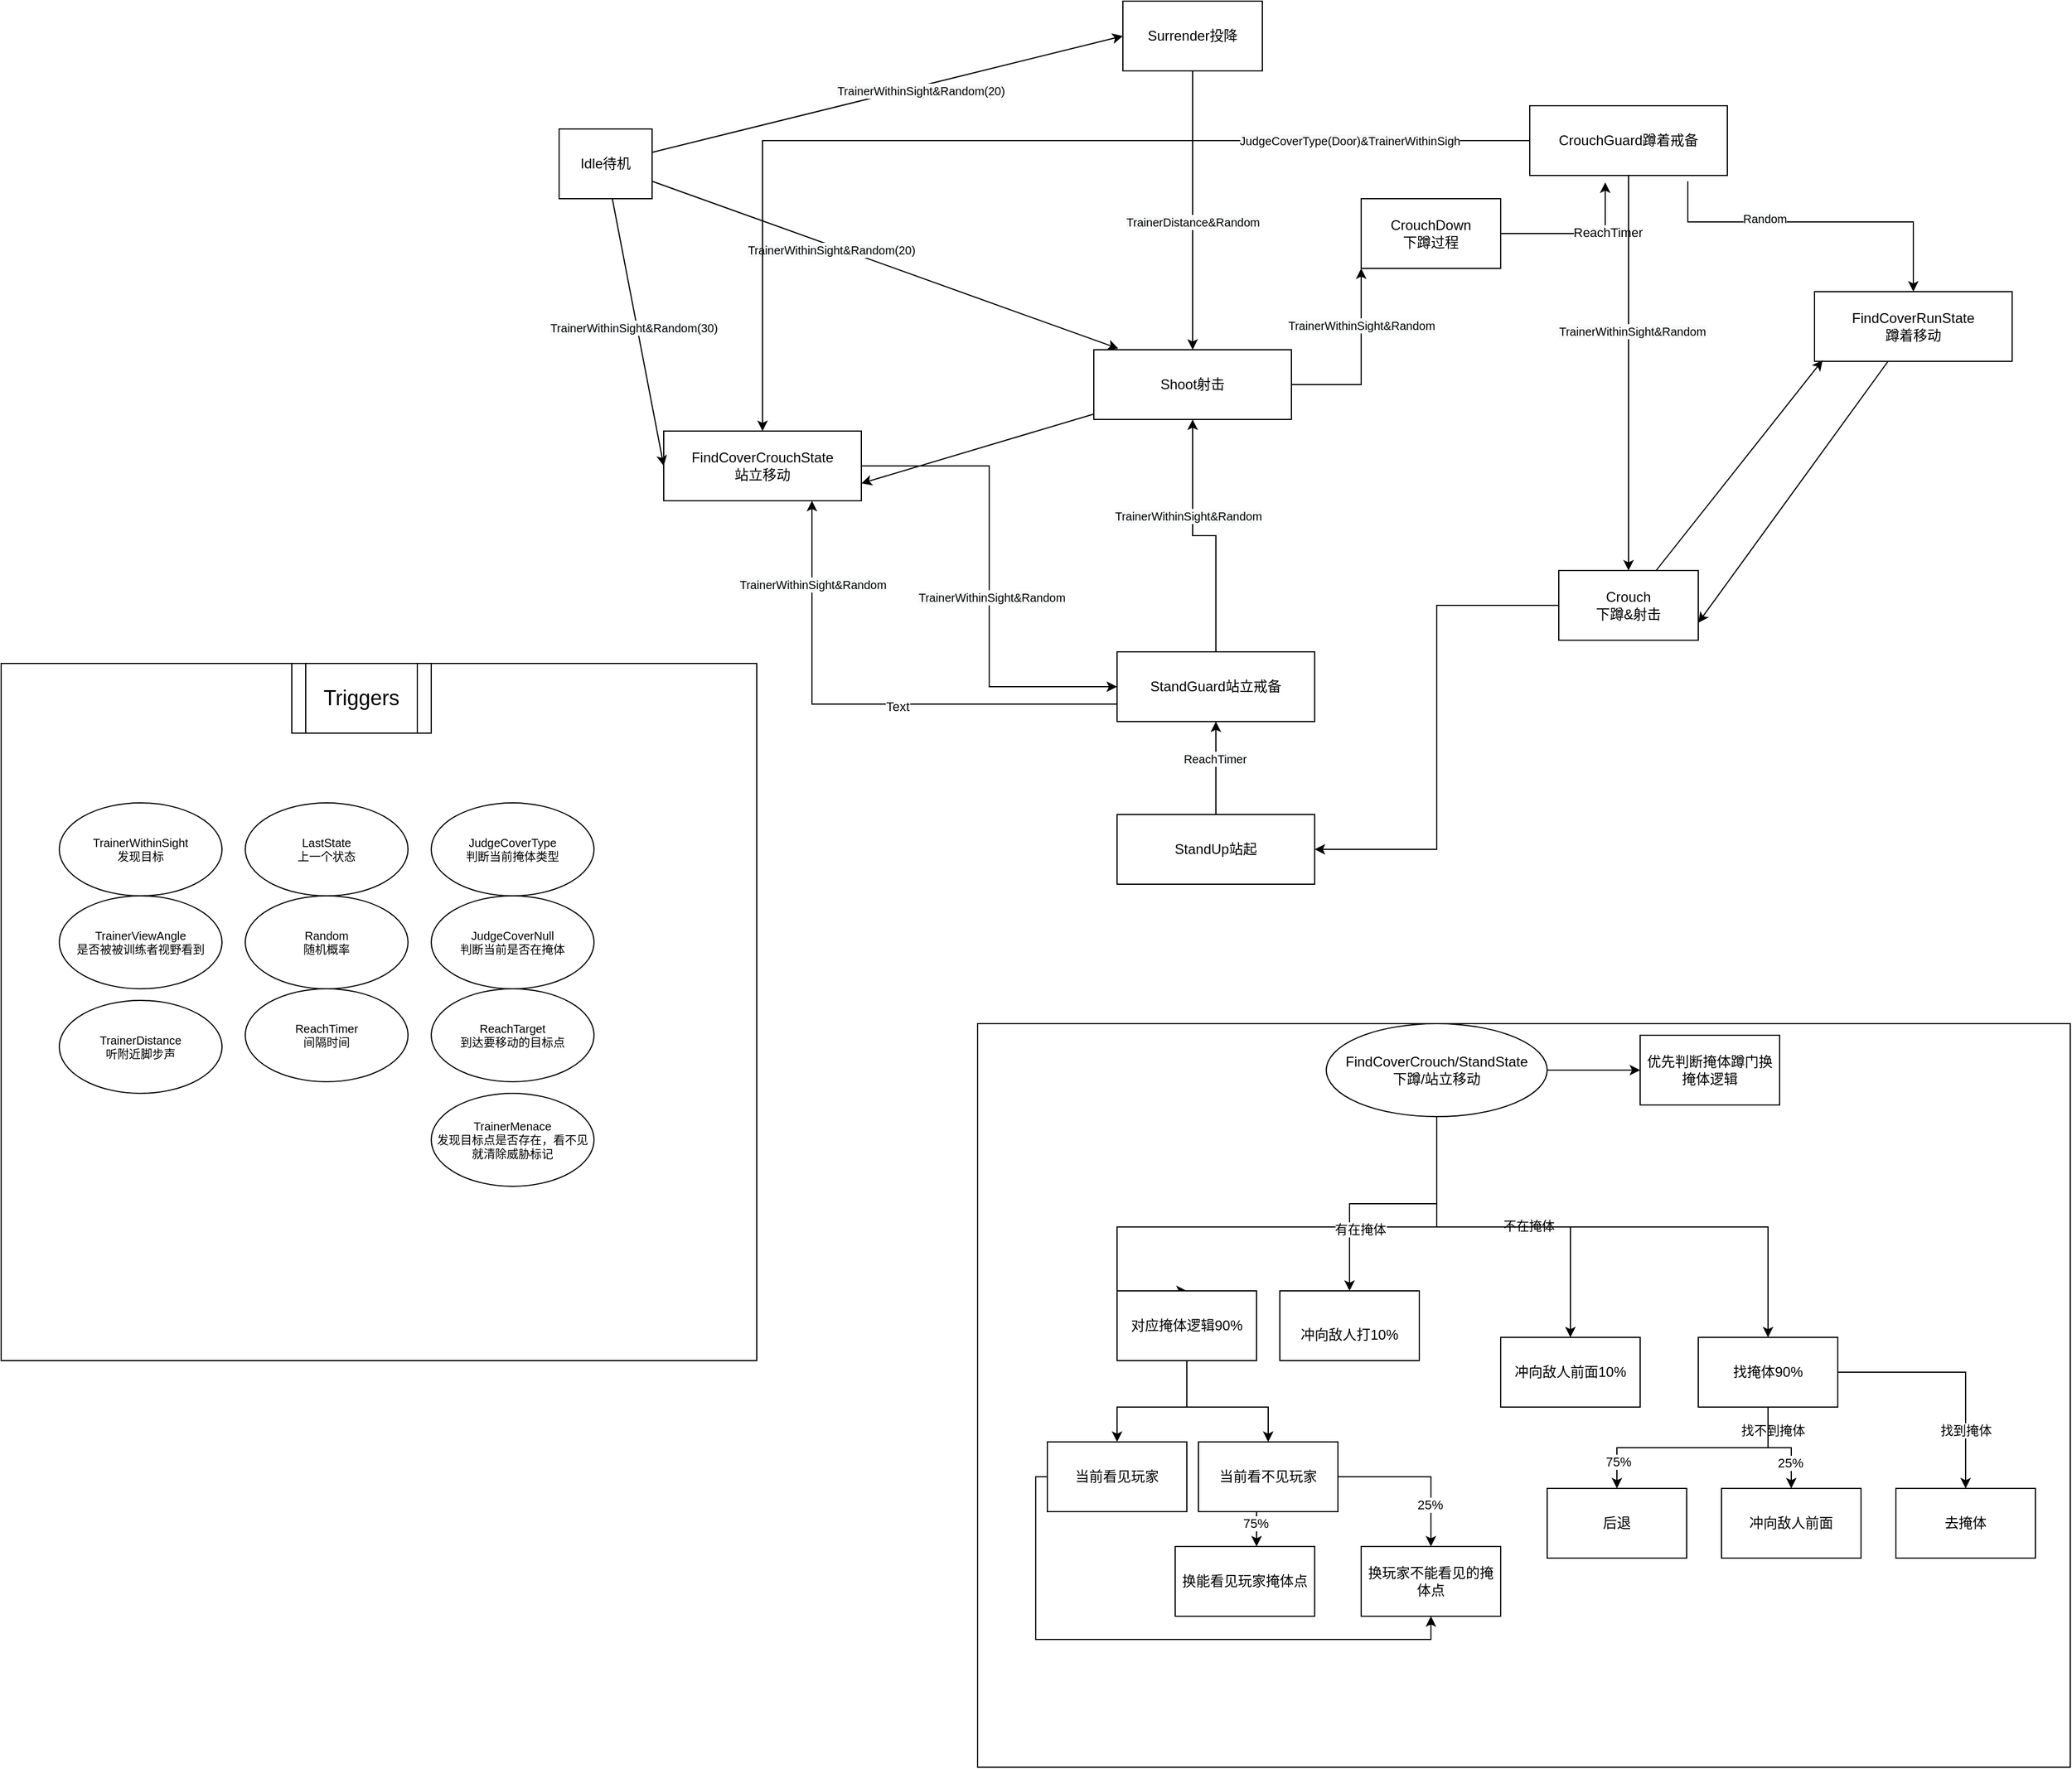 <mxfile version="17.4.6" type="github">
  <diagram id="txYS68oM8L8IoYxhN3mP" name="第 1 页">
    <mxGraphModel dx="1185" dy="743" grid="1" gridSize="10" guides="1" tooltips="1" connect="1" arrows="1" fold="1" page="1" pageScale="1" pageWidth="5000" pageHeight="5000" math="0" shadow="0">
      <root>
        <mxCell id="0" />
        <mxCell id="1" parent="0" />
        <mxCell id="Dw9Zfhu1xi2oYvi9SeaP-52" style="edgeStyle=orthogonalEdgeStyle;rounded=0;orthogonalLoop=1;jettySize=auto;html=1;exitX=1;exitY=0.5;exitDx=0;exitDy=0;entryX=0.382;entryY=1.1;entryDx=0;entryDy=0;entryPerimeter=0;" parent="1" source="KtS-W3OxPsB-stWvo-86-1" target="Dw9Zfhu1xi2oYvi9SeaP-51" edge="1">
          <mxGeometry relative="1" as="geometry" />
        </mxCell>
        <mxCell id="Dw9Zfhu1xi2oYvi9SeaP-69" value="ReachTimer" style="edgeLabel;html=1;align=center;verticalAlign=middle;resizable=0;points=[];" parent="Dw9Zfhu1xi2oYvi9SeaP-52" vertex="1" connectable="0">
          <mxGeometry x="0.356" y="-2" relative="1" as="geometry">
            <mxPoint as="offset" />
          </mxGeometry>
        </mxCell>
        <mxCell id="KtS-W3OxPsB-stWvo-86-1" value="CrouchDown&lt;br&gt;下蹲过程" style="rounded=0;whiteSpace=wrap;html=1;" parent="1" vertex="1">
          <mxGeometry x="2230" y="290" width="120" height="60" as="geometry" />
        </mxCell>
        <mxCell id="KtS-W3OxPsB-stWvo-86-177" value="" style="group" parent="1" vertex="1" connectable="0">
          <mxGeometry x="1060" y="690" width="650" height="600" as="geometry" />
        </mxCell>
        <mxCell id="KtS-W3OxPsB-stWvo-86-2" value="" style="rounded=0;whiteSpace=wrap;html=1;" parent="KtS-W3OxPsB-stWvo-86-177" vertex="1">
          <mxGeometry width="650" height="600" as="geometry" />
        </mxCell>
        <mxCell id="KtS-W3OxPsB-stWvo-86-179" value="&lt;span style=&quot;font-size: 10px&quot;&gt;TrainerWithinSight&lt;/span&gt;&lt;br&gt;&lt;span style=&quot;font-size: 10px&quot;&gt;发现目标&lt;/span&gt;" style="ellipse;whiteSpace=wrap;html=1;fontSize=10;" parent="KtS-W3OxPsB-stWvo-86-177" vertex="1">
          <mxGeometry x="50" y="120" width="140" height="80" as="geometry" />
        </mxCell>
        <mxCell id="Dw9Zfhu1xi2oYvi9SeaP-1" value="&lt;span style=&quot;font-size: 10px&quot;&gt;TrainerViewAngle&lt;br&gt;是否被被训练者视野看到&lt;br&gt;&lt;/span&gt;" style="ellipse;whiteSpace=wrap;html=1;fontSize=10;" parent="KtS-W3OxPsB-stWvo-86-177" vertex="1">
          <mxGeometry x="50" y="200" width="140" height="80" as="geometry" />
        </mxCell>
        <mxCell id="Dw9Zfhu1xi2oYvi9SeaP-3" value="&lt;span style=&quot;font-size: 10px&quot;&gt;TrainerDistance&lt;/span&gt;&lt;br&gt;听附近脚步声" style="ellipse;whiteSpace=wrap;html=1;fontSize=10;" parent="KtS-W3OxPsB-stWvo-86-177" vertex="1">
          <mxGeometry x="50" y="290" width="140" height="80" as="geometry" />
        </mxCell>
        <mxCell id="Dw9Zfhu1xi2oYvi9SeaP-4" value="&lt;span style=&quot;font-size: 10px&quot;&gt;LastState&lt;br&gt;&lt;/span&gt;上一个状态" style="ellipse;whiteSpace=wrap;html=1;fontSize=10;" parent="KtS-W3OxPsB-stWvo-86-177" vertex="1">
          <mxGeometry x="210" y="120" width="140" height="80" as="geometry" />
        </mxCell>
        <mxCell id="Dw9Zfhu1xi2oYvi9SeaP-5" value="&lt;span style=&quot;font-size: 10px&quot;&gt;JudgeCoverType&lt;br&gt;判断当前掩体类型&lt;br&gt;&lt;/span&gt;" style="ellipse;whiteSpace=wrap;html=1;fontSize=10;" parent="KtS-W3OxPsB-stWvo-86-177" vertex="1">
          <mxGeometry x="370" y="120" width="140" height="80" as="geometry" />
        </mxCell>
        <mxCell id="Dw9Zfhu1xi2oYvi9SeaP-6" value="&lt;span style=&quot;font-size: 10px&quot;&gt;JudgeCoverNull&lt;br&gt;&lt;/span&gt;判断当前是否在掩体" style="ellipse;whiteSpace=wrap;html=1;fontSize=10;" parent="KtS-W3OxPsB-stWvo-86-177" vertex="1">
          <mxGeometry x="370" y="200" width="140" height="80" as="geometry" />
        </mxCell>
        <mxCell id="Dw9Zfhu1xi2oYvi9SeaP-7" value="&lt;span style=&quot;font-size: 10px&quot;&gt;Random&lt;br&gt;随机概率&lt;br&gt;&lt;/span&gt;" style="ellipse;whiteSpace=wrap;html=1;fontSize=10;" parent="KtS-W3OxPsB-stWvo-86-177" vertex="1">
          <mxGeometry x="210" y="200" width="140" height="80" as="geometry" />
        </mxCell>
        <mxCell id="Dw9Zfhu1xi2oYvi9SeaP-8" value="&lt;span style=&quot;font-size: 10px&quot;&gt;ReachTimer&lt;br&gt;&lt;/span&gt;间隔时间" style="ellipse;whiteSpace=wrap;html=1;fontSize=10;" parent="KtS-W3OxPsB-stWvo-86-177" vertex="1">
          <mxGeometry x="210" y="280" width="140" height="80" as="geometry" />
        </mxCell>
        <mxCell id="Dw9Zfhu1xi2oYvi9SeaP-9" value="&lt;span style=&quot;font-size: 10px&quot;&gt;ReachTarget&lt;br&gt;到达要移动的目标点&lt;br&gt;&lt;/span&gt;" style="ellipse;whiteSpace=wrap;html=1;fontSize=10;" parent="KtS-W3OxPsB-stWvo-86-177" vertex="1">
          <mxGeometry x="370" y="280" width="140" height="80" as="geometry" />
        </mxCell>
        <mxCell id="KtS-W3OxPsB-stWvo-86-176" value="Triggers" style="shape=process;whiteSpace=wrap;html=1;backgroundOutline=1;fontSize=18;" parent="KtS-W3OxPsB-stWvo-86-177" vertex="1">
          <mxGeometry x="250" width="120" height="60" as="geometry" />
        </mxCell>
        <mxCell id="C9FFADDVi4LMFhc3g_O2-1" value="&lt;span style=&quot;font-size: 10px&quot;&gt;TrainerMenace&lt;br&gt;&lt;/span&gt;发现目标点是否存在，看不见就清除威胁标记" style="ellipse;whiteSpace=wrap;html=1;fontSize=10;" vertex="1" parent="KtS-W3OxPsB-stWvo-86-177">
          <mxGeometry x="370" y="370" width="140" height="80" as="geometry" />
        </mxCell>
        <mxCell id="Dw9Zfhu1xi2oYvi9SeaP-24" style="edgeStyle=none;rounded=0;orthogonalLoop=1;jettySize=auto;html=1;entryX=0.124;entryY=-0.017;entryDx=0;entryDy=0;exitX=1;exitY=0.75;exitDx=0;exitDy=0;entryPerimeter=0;" parent="1" source="Dw9Zfhu1xi2oYvi9SeaP-12" target="Dw9Zfhu1xi2oYvi9SeaP-17" edge="1">
          <mxGeometry relative="1" as="geometry" />
        </mxCell>
        <mxCell id="Dw9Zfhu1xi2oYvi9SeaP-30" value="&lt;span style=&quot;font-size: 10px ; background-color: rgb(248 , 249 , 250)&quot;&gt;TrainerWithinSight&amp;amp;Random(20)&lt;/span&gt;" style="edgeLabel;html=1;align=center;verticalAlign=middle;resizable=0;points=[];" parent="Dw9Zfhu1xi2oYvi9SeaP-24" vertex="1" connectable="0">
          <mxGeometry x="-0.228" y="-3" relative="1" as="geometry">
            <mxPoint as="offset" />
          </mxGeometry>
        </mxCell>
        <mxCell id="Dw9Zfhu1xi2oYvi9SeaP-27" style="edgeStyle=none;rounded=0;orthogonalLoop=1;jettySize=auto;html=1;entryX=0;entryY=0.5;entryDx=0;entryDy=0;" parent="1" source="Dw9Zfhu1xi2oYvi9SeaP-12" target="Dw9Zfhu1xi2oYvi9SeaP-15" edge="1">
          <mxGeometry relative="1" as="geometry" />
        </mxCell>
        <mxCell id="Dw9Zfhu1xi2oYvi9SeaP-46" value="&lt;span style=&quot;font-size: 10px ; background-color: rgb(248 , 249 , 250)&quot;&gt;TrainerWithinSight&amp;amp;Random(20)&lt;/span&gt;" style="edgeLabel;html=1;align=center;verticalAlign=middle;resizable=0;points=[];" parent="Dw9Zfhu1xi2oYvi9SeaP-27" vertex="1" connectable="0">
          <mxGeometry x="0.137" y="-4" relative="1" as="geometry">
            <mxPoint as="offset" />
          </mxGeometry>
        </mxCell>
        <mxCell id="Dw9Zfhu1xi2oYvi9SeaP-12" value="Idle待机" style="rounded=0;whiteSpace=wrap;html=1;" parent="1" vertex="1">
          <mxGeometry x="1540" y="230" width="80" height="60" as="geometry" />
        </mxCell>
        <mxCell id="Vj8TcS758Ldo8U_q7TWz-50" style="edgeStyle=orthogonalEdgeStyle;rounded=0;orthogonalLoop=1;jettySize=auto;html=1;entryX=0;entryY=0.5;entryDx=0;entryDy=0;" parent="1" source="Dw9Zfhu1xi2oYvi9SeaP-13" target="Dw9Zfhu1xi2oYvi9SeaP-43" edge="1">
          <mxGeometry relative="1" as="geometry" />
        </mxCell>
        <mxCell id="ONKNyqT77RW5py5B8B6C-1" value="&lt;span style=&quot;font-size: 10px ; background-color: rgb(248 , 249 , 250)&quot;&gt;TrainerWithinSight&amp;amp;Random&lt;/span&gt;" style="edgeLabel;html=1;align=center;verticalAlign=middle;resizable=0;points=[];" parent="Vj8TcS758Ldo8U_q7TWz-50" vertex="1" connectable="0">
          <mxGeometry x="0.087" y="2" relative="1" as="geometry">
            <mxPoint as="offset" />
          </mxGeometry>
        </mxCell>
        <mxCell id="Dw9Zfhu1xi2oYvi9SeaP-13" value="FindCoverCrouchState&lt;br&gt;站立移动" style="rounded=0;whiteSpace=wrap;html=1;" parent="1" vertex="1">
          <mxGeometry x="1630" y="490" width="170" height="60" as="geometry" />
        </mxCell>
        <mxCell id="uggxmC6ZvC49vaSI65Qw-5" style="edgeStyle=none;rounded=0;orthogonalLoop=1;jettySize=auto;html=1;entryX=1;entryY=0.75;entryDx=0;entryDy=0;" parent="1" source="Dw9Zfhu1xi2oYvi9SeaP-14" target="Dw9Zfhu1xi2oYvi9SeaP-18" edge="1">
          <mxGeometry relative="1" as="geometry" />
        </mxCell>
        <mxCell id="Dw9Zfhu1xi2oYvi9SeaP-14" value="FindCoverRunState&lt;br&gt;蹲着移动" style="rounded=0;whiteSpace=wrap;html=1;" parent="1" vertex="1">
          <mxGeometry x="2620" y="370" width="170" height="60" as="geometry" />
        </mxCell>
        <mxCell id="Dw9Zfhu1xi2oYvi9SeaP-56" style="edgeStyle=orthogonalEdgeStyle;rounded=0;orthogonalLoop=1;jettySize=auto;html=1;exitX=0.5;exitY=1;exitDx=0;exitDy=0;" parent="1" source="Dw9Zfhu1xi2oYvi9SeaP-15" target="Dw9Zfhu1xi2oYvi9SeaP-17" edge="1">
          <mxGeometry relative="1" as="geometry" />
        </mxCell>
        <mxCell id="Dw9Zfhu1xi2oYvi9SeaP-58" value="&lt;span style=&quot;font-size: 10px ; background-color: rgb(248 , 249 , 250)&quot;&gt;TrainerDistance&amp;amp;Random&lt;/span&gt;" style="edgeLabel;html=1;align=center;verticalAlign=middle;resizable=0;points=[];" parent="Dw9Zfhu1xi2oYvi9SeaP-56" vertex="1" connectable="0">
          <mxGeometry x="-0.33" y="-3" relative="1" as="geometry">
            <mxPoint x="3" y="49" as="offset" />
          </mxGeometry>
        </mxCell>
        <mxCell id="Dw9Zfhu1xi2oYvi9SeaP-15" value="Surrender投降" style="rounded=0;whiteSpace=wrap;html=1;" parent="1" vertex="1">
          <mxGeometry x="2025" y="120" width="120" height="60" as="geometry" />
        </mxCell>
        <mxCell id="Dw9Zfhu1xi2oYvi9SeaP-49" style="rounded=0;orthogonalLoop=1;jettySize=auto;html=1;entryX=1;entryY=0.75;entryDx=0;entryDy=0;" parent="1" source="Dw9Zfhu1xi2oYvi9SeaP-17" target="Dw9Zfhu1xi2oYvi9SeaP-13" edge="1">
          <mxGeometry relative="1" as="geometry">
            <Array as="points" />
          </mxGeometry>
        </mxCell>
        <mxCell id="Dw9Zfhu1xi2oYvi9SeaP-50" style="edgeStyle=orthogonalEdgeStyle;rounded=0;orthogonalLoop=1;jettySize=auto;html=1;entryX=0;entryY=1;entryDx=0;entryDy=0;" parent="1" source="Dw9Zfhu1xi2oYvi9SeaP-17" target="KtS-W3OxPsB-stWvo-86-1" edge="1">
          <mxGeometry relative="1" as="geometry" />
        </mxCell>
        <mxCell id="Dw9Zfhu1xi2oYvi9SeaP-68" value="&lt;span style=&quot;font-size: 10px ; background-color: rgb(248 , 249 , 250)&quot;&gt;TrainerWithinSight&amp;amp;Random&lt;/span&gt;" style="edgeLabel;html=1;align=center;verticalAlign=middle;resizable=0;points=[];" parent="Dw9Zfhu1xi2oYvi9SeaP-50" vertex="1" connectable="0">
          <mxGeometry x="-0.078" y="-5" relative="1" as="geometry">
            <mxPoint x="-5" y="-37" as="offset" />
          </mxGeometry>
        </mxCell>
        <mxCell id="Dw9Zfhu1xi2oYvi9SeaP-17" value="Shoot射击" style="rounded=0;whiteSpace=wrap;html=1;" parent="1" vertex="1">
          <mxGeometry x="2000" y="420" width="170" height="60" as="geometry" />
        </mxCell>
        <mxCell id="Dw9Zfhu1xi2oYvi9SeaP-41" style="edgeStyle=orthogonalEdgeStyle;rounded=0;orthogonalLoop=1;jettySize=auto;html=1;entryX=1;entryY=0.5;entryDx=0;entryDy=0;" parent="1" source="Dw9Zfhu1xi2oYvi9SeaP-18" target="Dw9Zfhu1xi2oYvi9SeaP-40" edge="1">
          <mxGeometry relative="1" as="geometry" />
        </mxCell>
        <mxCell id="uggxmC6ZvC49vaSI65Qw-4" style="edgeStyle=none;rounded=0;orthogonalLoop=1;jettySize=auto;html=1;entryX=0.041;entryY=0.983;entryDx=0;entryDy=0;entryPerimeter=0;" parent="1" source="Dw9Zfhu1xi2oYvi9SeaP-18" target="Dw9Zfhu1xi2oYvi9SeaP-14" edge="1">
          <mxGeometry relative="1" as="geometry" />
        </mxCell>
        <mxCell id="Dw9Zfhu1xi2oYvi9SeaP-18" value="Crouch&lt;br&gt;下蹲&amp;amp;射击" style="rounded=0;whiteSpace=wrap;html=1;" parent="1" vertex="1">
          <mxGeometry x="2400" y="610" width="120" height="60" as="geometry" />
        </mxCell>
        <mxCell id="Dw9Zfhu1xi2oYvi9SeaP-53" style="edgeStyle=orthogonalEdgeStyle;rounded=0;orthogonalLoop=1;jettySize=auto;html=1;entryX=0.5;entryY=1;entryDx=0;entryDy=0;" parent="1" source="Dw9Zfhu1xi2oYvi9SeaP-40" target="Dw9Zfhu1xi2oYvi9SeaP-43" edge="1">
          <mxGeometry relative="1" as="geometry" />
        </mxCell>
        <mxCell id="Dw9Zfhu1xi2oYvi9SeaP-59" value="&lt;span style=&quot;font-size: 10px ; background-color: rgb(248 , 249 , 250)&quot;&gt;ReachTimer&lt;/span&gt;" style="edgeLabel;html=1;align=center;verticalAlign=middle;resizable=0;points=[];" parent="Dw9Zfhu1xi2oYvi9SeaP-53" vertex="1" connectable="0">
          <mxGeometry x="0.2" y="1" relative="1" as="geometry">
            <mxPoint as="offset" />
          </mxGeometry>
        </mxCell>
        <mxCell id="Dw9Zfhu1xi2oYvi9SeaP-40" value="StandUp站起" style="rounded=0;whiteSpace=wrap;html=1;" parent="1" vertex="1">
          <mxGeometry x="2020" y="820" width="170" height="60" as="geometry" />
        </mxCell>
        <mxCell id="Dw9Zfhu1xi2oYvi9SeaP-54" style="edgeStyle=orthogonalEdgeStyle;rounded=0;orthogonalLoop=1;jettySize=auto;html=1;entryX=0.5;entryY=1;entryDx=0;entryDy=0;" parent="1" source="Dw9Zfhu1xi2oYvi9SeaP-43" target="Dw9Zfhu1xi2oYvi9SeaP-17" edge="1">
          <mxGeometry relative="1" as="geometry" />
        </mxCell>
        <mxCell id="Dw9Zfhu1xi2oYvi9SeaP-65" value="&lt;span style=&quot;font-size: 10px ; background-color: rgb(248 , 249 , 250)&quot;&gt;TrainerWithinSight&amp;amp;Random&lt;/span&gt;" style="edgeLabel;html=1;align=center;verticalAlign=middle;resizable=0;points=[];" parent="Dw9Zfhu1xi2oYvi9SeaP-54" vertex="1" connectable="0">
          <mxGeometry x="0.244" y="4" relative="1" as="geometry">
            <mxPoint as="offset" />
          </mxGeometry>
        </mxCell>
        <mxCell id="Dw9Zfhu1xi2oYvi9SeaP-63" style="edgeStyle=orthogonalEdgeStyle;rounded=0;orthogonalLoop=1;jettySize=auto;html=1;entryX=0.75;entryY=1;entryDx=0;entryDy=0;exitX=0;exitY=0.75;exitDx=0;exitDy=0;" parent="1" source="Dw9Zfhu1xi2oYvi9SeaP-43" target="Dw9Zfhu1xi2oYvi9SeaP-13" edge="1">
          <mxGeometry relative="1" as="geometry" />
        </mxCell>
        <mxCell id="ONKNyqT77RW5py5B8B6C-2" value="Text" style="edgeLabel;html=1;align=center;verticalAlign=middle;resizable=0;points=[];" parent="Dw9Zfhu1xi2oYvi9SeaP-63" vertex="1" connectable="0">
          <mxGeometry x="-0.134" y="2" relative="1" as="geometry">
            <mxPoint as="offset" />
          </mxGeometry>
        </mxCell>
        <mxCell id="ONKNyqT77RW5py5B8B6C-3" value="&lt;span style=&quot;font-size: 10px ; background-color: rgb(248 , 249 , 250)&quot;&gt;TrainerWithinSight&amp;amp;Random&lt;/span&gt;" style="edgeLabel;html=1;align=center;verticalAlign=middle;resizable=0;points=[];" parent="Dw9Zfhu1xi2oYvi9SeaP-63" vertex="1" connectable="0">
          <mxGeometry x="0.674" relative="1" as="geometry">
            <mxPoint as="offset" />
          </mxGeometry>
        </mxCell>
        <mxCell id="Dw9Zfhu1xi2oYvi9SeaP-43" value="StandGuard站立戒备" style="rounded=0;whiteSpace=wrap;html=1;" parent="1" vertex="1">
          <mxGeometry x="2020" y="680" width="170" height="60" as="geometry" />
        </mxCell>
        <mxCell id="Dw9Zfhu1xi2oYvi9SeaP-44" value="" style="group" parent="1" vertex="1" connectable="0">
          <mxGeometry x="1790.003" y="470.002" as="geometry" />
        </mxCell>
        <mxCell id="Dw9Zfhu1xi2oYvi9SeaP-25" style="edgeStyle=none;rounded=0;orthogonalLoop=1;jettySize=auto;html=1;entryX=0;entryY=0.5;entryDx=0;entryDy=0;" parent="Dw9Zfhu1xi2oYvi9SeaP-44" source="Dw9Zfhu1xi2oYvi9SeaP-12" target="Dw9Zfhu1xi2oYvi9SeaP-13" edge="1">
          <mxGeometry relative="1" as="geometry" />
        </mxCell>
        <mxCell id="Dw9Zfhu1xi2oYvi9SeaP-45" value="&lt;span style=&quot;font-size: 10px ; background-color: rgb(248 , 249 , 250)&quot;&gt;TrainerWithinSight&amp;amp;Random(30)&lt;/span&gt;" style="edgeLabel;html=1;align=center;verticalAlign=middle;resizable=0;points=[];" parent="Dw9Zfhu1xi2oYvi9SeaP-25" vertex="1" connectable="0">
          <mxGeometry x="-0.043" y="-3" relative="1" as="geometry">
            <mxPoint as="offset" />
          </mxGeometry>
        </mxCell>
        <mxCell id="Dw9Zfhu1xi2oYvi9SeaP-55" style="edgeStyle=orthogonalEdgeStyle;rounded=0;orthogonalLoop=1;jettySize=auto;html=1;entryX=0.5;entryY=0;entryDx=0;entryDy=0;" parent="1" source="Dw9Zfhu1xi2oYvi9SeaP-51" target="Dw9Zfhu1xi2oYvi9SeaP-18" edge="1">
          <mxGeometry relative="1" as="geometry" />
        </mxCell>
        <mxCell id="Dw9Zfhu1xi2oYvi9SeaP-61" value="&lt;span style=&quot;font-size: 10px ; background-color: rgb(248 , 249 , 250)&quot;&gt;TrainerWithinSight&amp;amp;Random&lt;/span&gt;" style="edgeLabel;html=1;align=center;verticalAlign=middle;resizable=0;points=[];" parent="Dw9Zfhu1xi2oYvi9SeaP-55" vertex="1" connectable="0">
          <mxGeometry x="-0.214" y="2" relative="1" as="geometry">
            <mxPoint x="1" as="offset" />
          </mxGeometry>
        </mxCell>
        <mxCell id="Dw9Zfhu1xi2oYvi9SeaP-60" style="edgeStyle=orthogonalEdgeStyle;rounded=0;orthogonalLoop=1;jettySize=auto;html=1;entryX=0.5;entryY=0;entryDx=0;entryDy=0;exitX=0.8;exitY=1.083;exitDx=0;exitDy=0;exitPerimeter=0;" parent="1" source="Dw9Zfhu1xi2oYvi9SeaP-51" target="Dw9Zfhu1xi2oYvi9SeaP-14" edge="1">
          <mxGeometry relative="1" as="geometry">
            <Array as="points">
              <mxPoint x="2511" y="310" />
              <mxPoint x="2705" y="310" />
            </Array>
          </mxGeometry>
        </mxCell>
        <mxCell id="Dw9Zfhu1xi2oYvi9SeaP-62" value="&lt;span style=&quot;font-size: 10px ; background-color: rgb(248 , 249 , 250)&quot;&gt;Random&lt;/span&gt;" style="edgeLabel;html=1;align=center;verticalAlign=middle;resizable=0;points=[];" parent="Dw9Zfhu1xi2oYvi9SeaP-60" vertex="1" connectable="0">
          <mxGeometry x="-0.3" y="3" relative="1" as="geometry">
            <mxPoint as="offset" />
          </mxGeometry>
        </mxCell>
        <mxCell id="Dw9Zfhu1xi2oYvi9SeaP-71" style="edgeStyle=orthogonalEdgeStyle;rounded=0;orthogonalLoop=1;jettySize=auto;html=1;" parent="1" source="Dw9Zfhu1xi2oYvi9SeaP-51" target="Dw9Zfhu1xi2oYvi9SeaP-13" edge="1">
          <mxGeometry relative="1" as="geometry" />
        </mxCell>
        <mxCell id="Dw9Zfhu1xi2oYvi9SeaP-73" value="&lt;span style=&quot;font-size: 10px ; background-color: rgb(248 , 249 , 250)&quot;&gt;JudgeCoverType(Door)&amp;amp;&lt;/span&gt;&lt;span style=&quot;font-size: 10px ; background-color: rgb(248 , 249 , 250)&quot;&gt;TrainerWithinSigh&lt;/span&gt;" style="edgeLabel;html=1;align=center;verticalAlign=middle;resizable=0;points=[];" parent="Dw9Zfhu1xi2oYvi9SeaP-71" vertex="1" connectable="0">
          <mxGeometry x="-0.453" y="3" relative="1" as="geometry">
            <mxPoint x="94" y="-3" as="offset" />
          </mxGeometry>
        </mxCell>
        <mxCell id="Dw9Zfhu1xi2oYvi9SeaP-51" value="CrouchGuard蹲着戒备" style="rounded=0;whiteSpace=wrap;html=1;" parent="1" vertex="1">
          <mxGeometry x="2375" y="210" width="170" height="60" as="geometry" />
        </mxCell>
        <mxCell id="Vj8TcS758Ldo8U_q7TWz-3" value="" style="group" parent="1" vertex="1" connectable="0">
          <mxGeometry x="1900" y="1000" width="940" height="640" as="geometry" />
        </mxCell>
        <mxCell id="Vj8TcS758Ldo8U_q7TWz-1" value="" style="rounded=0;whiteSpace=wrap;html=1;" parent="Vj8TcS758Ldo8U_q7TWz-3" vertex="1">
          <mxGeometry width="940" height="640" as="geometry" />
        </mxCell>
        <mxCell id="Vj8TcS758Ldo8U_q7TWz-11" style="edgeStyle=orthogonalEdgeStyle;rounded=0;orthogonalLoop=1;jettySize=auto;html=1;" parent="Vj8TcS758Ldo8U_q7TWz-3" source="Vj8TcS758Ldo8U_q7TWz-2" target="Vj8TcS758Ldo8U_q7TWz-9" edge="1">
          <mxGeometry relative="1" as="geometry" />
        </mxCell>
        <mxCell id="Vj8TcS758Ldo8U_q7TWz-14" value="&lt;span style=&quot;background-color: rgb(248 , 249 , 250)&quot;&gt;不在掩体&lt;/span&gt;" style="edgeLabel;html=1;align=center;verticalAlign=middle;resizable=0;points=[];" parent="Vj8TcS758Ldo8U_q7TWz-11" vertex="1" connectable="0">
          <mxGeometry x="0.318" y="1" relative="1" as="geometry">
            <mxPoint x="-27" as="offset" />
          </mxGeometry>
        </mxCell>
        <mxCell id="Vj8TcS758Ldo8U_q7TWz-17" style="edgeStyle=orthogonalEdgeStyle;rounded=0;orthogonalLoop=1;jettySize=auto;html=1;" parent="Vj8TcS758Ldo8U_q7TWz-3" source="Vj8TcS758Ldo8U_q7TWz-2" target="Vj8TcS758Ldo8U_q7TWz-16" edge="1">
          <mxGeometry relative="1" as="geometry" />
        </mxCell>
        <mxCell id="Vj8TcS758Ldo8U_q7TWz-25" style="edgeStyle=orthogonalEdgeStyle;rounded=0;orthogonalLoop=1;jettySize=auto;html=1;exitX=0.5;exitY=1;exitDx=0;exitDy=0;entryX=0.5;entryY=0;entryDx=0;entryDy=0;" parent="Vj8TcS758Ldo8U_q7TWz-3" source="Vj8TcS758Ldo8U_q7TWz-2" target="Vj8TcS758Ldo8U_q7TWz-19" edge="1">
          <mxGeometry relative="1" as="geometry" />
        </mxCell>
        <mxCell id="Vj8TcS758Ldo8U_q7TWz-26" style="edgeStyle=orthogonalEdgeStyle;rounded=0;orthogonalLoop=1;jettySize=auto;html=1;entryX=0.5;entryY=0;entryDx=0;entryDy=0;exitX=0.5;exitY=1;exitDx=0;exitDy=0;" parent="Vj8TcS758Ldo8U_q7TWz-3" source="Vj8TcS758Ldo8U_q7TWz-2" target="Vj8TcS758Ldo8U_q7TWz-4" edge="1">
          <mxGeometry relative="1" as="geometry">
            <Array as="points">
              <mxPoint x="395" y="175" />
              <mxPoint x="120" y="175" />
            </Array>
          </mxGeometry>
        </mxCell>
        <mxCell id="Vj8TcS758Ldo8U_q7TWz-27" value="有在掩体" style="edgeLabel;html=1;align=center;verticalAlign=middle;resizable=0;points=[];" parent="Vj8TcS758Ldo8U_q7TWz-26" vertex="1" connectable="0">
          <mxGeometry x="-0.337" y="2" relative="1" as="geometry">
            <mxPoint as="offset" />
          </mxGeometry>
        </mxCell>
        <mxCell id="Vj8TcS758Ldo8U_q7TWz-40" style="edgeStyle=orthogonalEdgeStyle;rounded=0;orthogonalLoop=1;jettySize=auto;html=1;exitX=0.5;exitY=1;exitDx=0;exitDy=0;" parent="Vj8TcS758Ldo8U_q7TWz-3" source="Vj8TcS758Ldo8U_q7TWz-2" target="Vj8TcS758Ldo8U_q7TWz-39" edge="1">
          <mxGeometry relative="1" as="geometry" />
        </mxCell>
        <mxCell id="Vj8TcS758Ldo8U_q7TWz-2" value="&lt;span&gt;FindCoverCrouch/StandState&lt;/span&gt;&lt;br&gt;&lt;span&gt;下蹲/站立移动&lt;/span&gt;" style="ellipse;whiteSpace=wrap;html=1;" parent="Vj8TcS758Ldo8U_q7TWz-3" vertex="1">
          <mxGeometry x="300" width="190" height="80" as="geometry" />
        </mxCell>
        <mxCell id="ONKNyqT77RW5py5B8B6C-34" style="edgeStyle=orthogonalEdgeStyle;rounded=0;orthogonalLoop=1;jettySize=auto;html=1;" parent="Vj8TcS758Ldo8U_q7TWz-3" source="Vj8TcS758Ldo8U_q7TWz-4" target="ONKNyqT77RW5py5B8B6C-33" edge="1">
          <mxGeometry relative="1" as="geometry">
            <Array as="points">
              <mxPoint x="180" y="330" />
              <mxPoint x="250" y="330" />
            </Array>
          </mxGeometry>
        </mxCell>
        <mxCell id="ONKNyqT77RW5py5B8B6C-35" style="edgeStyle=orthogonalEdgeStyle;rounded=0;orthogonalLoop=1;jettySize=auto;html=1;" parent="Vj8TcS758Ldo8U_q7TWz-3" source="Vj8TcS758Ldo8U_q7TWz-4" target="ONKNyqT77RW5py5B8B6C-32" edge="1">
          <mxGeometry relative="1" as="geometry">
            <Array as="points">
              <mxPoint x="180" y="330" />
              <mxPoint x="120" y="330" />
            </Array>
          </mxGeometry>
        </mxCell>
        <mxCell id="Vj8TcS758Ldo8U_q7TWz-4" value="对应掩体逻辑90%" style="rounded=0;whiteSpace=wrap;html=1;" parent="Vj8TcS758Ldo8U_q7TWz-3" vertex="1">
          <mxGeometry x="120" y="230" width="120" height="60" as="geometry" />
        </mxCell>
        <mxCell id="Vj8TcS758Ldo8U_q7TWz-37" style="edgeStyle=orthogonalEdgeStyle;rounded=0;orthogonalLoop=1;jettySize=auto;html=1;exitX=0.5;exitY=1;exitDx=0;exitDy=0;" parent="Vj8TcS758Ldo8U_q7TWz-3" source="Vj8TcS758Ldo8U_q7TWz-39" target="Vj8TcS758Ldo8U_q7TWz-36" edge="1">
          <mxGeometry relative="1" as="geometry" />
        </mxCell>
        <mxCell id="Vj8TcS758Ldo8U_q7TWz-38" value="找不到掩体" style="edgeLabel;html=1;align=center;verticalAlign=middle;resizable=0;points=[];" parent="Vj8TcS758Ldo8U_q7TWz-37" vertex="1" connectable="0">
          <mxGeometry x="-0.237" y="-1" relative="1" as="geometry">
            <mxPoint x="45" y="-14" as="offset" />
          </mxGeometry>
        </mxCell>
        <mxCell id="Vj8TcS758Ldo8U_q7TWz-43" value="75%" style="edgeLabel;html=1;align=center;verticalAlign=middle;resizable=0;points=[];" parent="Vj8TcS758Ldo8U_q7TWz-37" vertex="1" connectable="0">
          <mxGeometry x="0.768" y="1" relative="1" as="geometry">
            <mxPoint as="offset" />
          </mxGeometry>
        </mxCell>
        <mxCell id="Vj8TcS758Ldo8U_q7TWz-9" value="冲向敌人前面10%" style="rounded=0;whiteSpace=wrap;html=1;" parent="Vj8TcS758Ldo8U_q7TWz-3" vertex="1">
          <mxGeometry x="450" y="270" width="120" height="60" as="geometry" />
        </mxCell>
        <mxCell id="Vj8TcS758Ldo8U_q7TWz-16" value="优先判断掩体蹲门换掩体逻辑" style="rounded=0;whiteSpace=wrap;html=1;" parent="Vj8TcS758Ldo8U_q7TWz-3" vertex="1">
          <mxGeometry x="570" y="10" width="120" height="60" as="geometry" />
        </mxCell>
        <mxCell id="Vj8TcS758Ldo8U_q7TWz-19" value="&lt;br&gt;冲向敌人打10%" style="rounded=0;whiteSpace=wrap;html=1;" parent="Vj8TcS758Ldo8U_q7TWz-3" vertex="1">
          <mxGeometry x="260" y="230" width="120" height="60" as="geometry" />
        </mxCell>
        <mxCell id="Vj8TcS758Ldo8U_q7TWz-30" value="换玩家不能看见的掩体点" style="rounded=0;whiteSpace=wrap;html=1;" parent="Vj8TcS758Ldo8U_q7TWz-3" vertex="1">
          <mxGeometry x="330" y="450" width="120" height="60" as="geometry" />
        </mxCell>
        <mxCell id="Vj8TcS758Ldo8U_q7TWz-31" value="换能看见玩家掩体点" style="rounded=0;whiteSpace=wrap;html=1;" parent="Vj8TcS758Ldo8U_q7TWz-3" vertex="1">
          <mxGeometry x="170" y="450" width="120" height="60" as="geometry" />
        </mxCell>
        <mxCell id="Vj8TcS758Ldo8U_q7TWz-36" value="后退" style="rounded=0;whiteSpace=wrap;html=1;" parent="Vj8TcS758Ldo8U_q7TWz-3" vertex="1">
          <mxGeometry x="490" y="400" width="120" height="60" as="geometry" />
        </mxCell>
        <mxCell id="Vj8TcS758Ldo8U_q7TWz-42" style="edgeStyle=orthogonalEdgeStyle;rounded=0;orthogonalLoop=1;jettySize=auto;html=1;" parent="Vj8TcS758Ldo8U_q7TWz-3" source="Vj8TcS758Ldo8U_q7TWz-39" target="Vj8TcS758Ldo8U_q7TWz-41" edge="1">
          <mxGeometry relative="1" as="geometry" />
        </mxCell>
        <mxCell id="Vj8TcS758Ldo8U_q7TWz-44" value="25%" style="edgeLabel;html=1;align=center;verticalAlign=middle;resizable=0;points=[];" parent="Vj8TcS758Ldo8U_q7TWz-42" vertex="1" connectable="0">
          <mxGeometry x="0.512" y="-1" relative="1" as="geometry">
            <mxPoint as="offset" />
          </mxGeometry>
        </mxCell>
        <mxCell id="Vj8TcS758Ldo8U_q7TWz-47" style="edgeStyle=orthogonalEdgeStyle;rounded=0;orthogonalLoop=1;jettySize=auto;html=1;entryX=0.5;entryY=0;entryDx=0;entryDy=0;" parent="Vj8TcS758Ldo8U_q7TWz-3" source="Vj8TcS758Ldo8U_q7TWz-39" target="Vj8TcS758Ldo8U_q7TWz-46" edge="1">
          <mxGeometry relative="1" as="geometry" />
        </mxCell>
        <mxCell id="Vj8TcS758Ldo8U_q7TWz-49" value="找到掩体" style="edgeLabel;html=1;align=center;verticalAlign=middle;resizable=0;points=[];" parent="Vj8TcS758Ldo8U_q7TWz-47" vertex="1" connectable="0">
          <mxGeometry x="0.591" y="1" relative="1" as="geometry">
            <mxPoint x="-1" y="-7" as="offset" />
          </mxGeometry>
        </mxCell>
        <mxCell id="Vj8TcS758Ldo8U_q7TWz-39" value="找掩体90%" style="rounded=0;whiteSpace=wrap;html=1;" parent="Vj8TcS758Ldo8U_q7TWz-3" vertex="1">
          <mxGeometry x="620" y="270" width="120" height="60" as="geometry" />
        </mxCell>
        <mxCell id="Vj8TcS758Ldo8U_q7TWz-41" value="冲向敌人前面" style="rounded=0;whiteSpace=wrap;html=1;" parent="Vj8TcS758Ldo8U_q7TWz-3" vertex="1">
          <mxGeometry x="640" y="400" width="120" height="60" as="geometry" />
        </mxCell>
        <mxCell id="Vj8TcS758Ldo8U_q7TWz-46" value="去掩体" style="rounded=0;whiteSpace=wrap;html=1;" parent="Vj8TcS758Ldo8U_q7TWz-3" vertex="1">
          <mxGeometry x="790" y="400" width="120" height="60" as="geometry" />
        </mxCell>
        <mxCell id="ONKNyqT77RW5py5B8B6C-39" style="edgeStyle=orthogonalEdgeStyle;rounded=0;orthogonalLoop=1;jettySize=auto;html=1;entryX=0.5;entryY=1;entryDx=0;entryDy=0;" parent="Vj8TcS758Ldo8U_q7TWz-3" source="ONKNyqT77RW5py5B8B6C-32" target="Vj8TcS758Ldo8U_q7TWz-30" edge="1">
          <mxGeometry relative="1" as="geometry">
            <Array as="points">
              <mxPoint x="50" y="390" />
              <mxPoint x="50" y="530" />
              <mxPoint x="390" y="530" />
            </Array>
          </mxGeometry>
        </mxCell>
        <mxCell id="ONKNyqT77RW5py5B8B6C-32" value="当前看见玩家" style="rounded=0;whiteSpace=wrap;html=1;" parent="Vj8TcS758Ldo8U_q7TWz-3" vertex="1">
          <mxGeometry x="60" y="360" width="120" height="60" as="geometry" />
        </mxCell>
        <mxCell id="ONKNyqT77RW5py5B8B6C-36" style="edgeStyle=orthogonalEdgeStyle;rounded=0;orthogonalLoop=1;jettySize=auto;html=1;" parent="Vj8TcS758Ldo8U_q7TWz-3" source="ONKNyqT77RW5py5B8B6C-33" target="Vj8TcS758Ldo8U_q7TWz-31" edge="1">
          <mxGeometry relative="1" as="geometry">
            <Array as="points">
              <mxPoint x="240" y="430" />
              <mxPoint x="240" y="430" />
            </Array>
          </mxGeometry>
        </mxCell>
        <mxCell id="ONKNyqT77RW5py5B8B6C-41" value="75%" style="edgeLabel;html=1;align=center;verticalAlign=middle;resizable=0;points=[];" parent="ONKNyqT77RW5py5B8B6C-36" vertex="1" connectable="0">
          <mxGeometry x="-0.33" y="-1" relative="1" as="geometry">
            <mxPoint as="offset" />
          </mxGeometry>
        </mxCell>
        <mxCell id="ONKNyqT77RW5py5B8B6C-37" style="edgeStyle=orthogonalEdgeStyle;rounded=0;orthogonalLoop=1;jettySize=auto;html=1;entryX=0.5;entryY=0;entryDx=0;entryDy=0;" parent="Vj8TcS758Ldo8U_q7TWz-3" source="ONKNyqT77RW5py5B8B6C-33" target="Vj8TcS758Ldo8U_q7TWz-30" edge="1">
          <mxGeometry relative="1" as="geometry" />
        </mxCell>
        <mxCell id="ONKNyqT77RW5py5B8B6C-40" value="25%" style="edgeLabel;html=1;align=center;verticalAlign=middle;resizable=0;points=[];" parent="ONKNyqT77RW5py5B8B6C-37" vertex="1" connectable="0">
          <mxGeometry x="0.484" y="-1" relative="1" as="geometry">
            <mxPoint as="offset" />
          </mxGeometry>
        </mxCell>
        <mxCell id="ONKNyqT77RW5py5B8B6C-33" value="当前看不见玩家" style="rounded=0;whiteSpace=wrap;html=1;" parent="Vj8TcS758Ldo8U_q7TWz-3" vertex="1">
          <mxGeometry x="190" y="360" width="120" height="60" as="geometry" />
        </mxCell>
      </root>
    </mxGraphModel>
  </diagram>
</mxfile>
